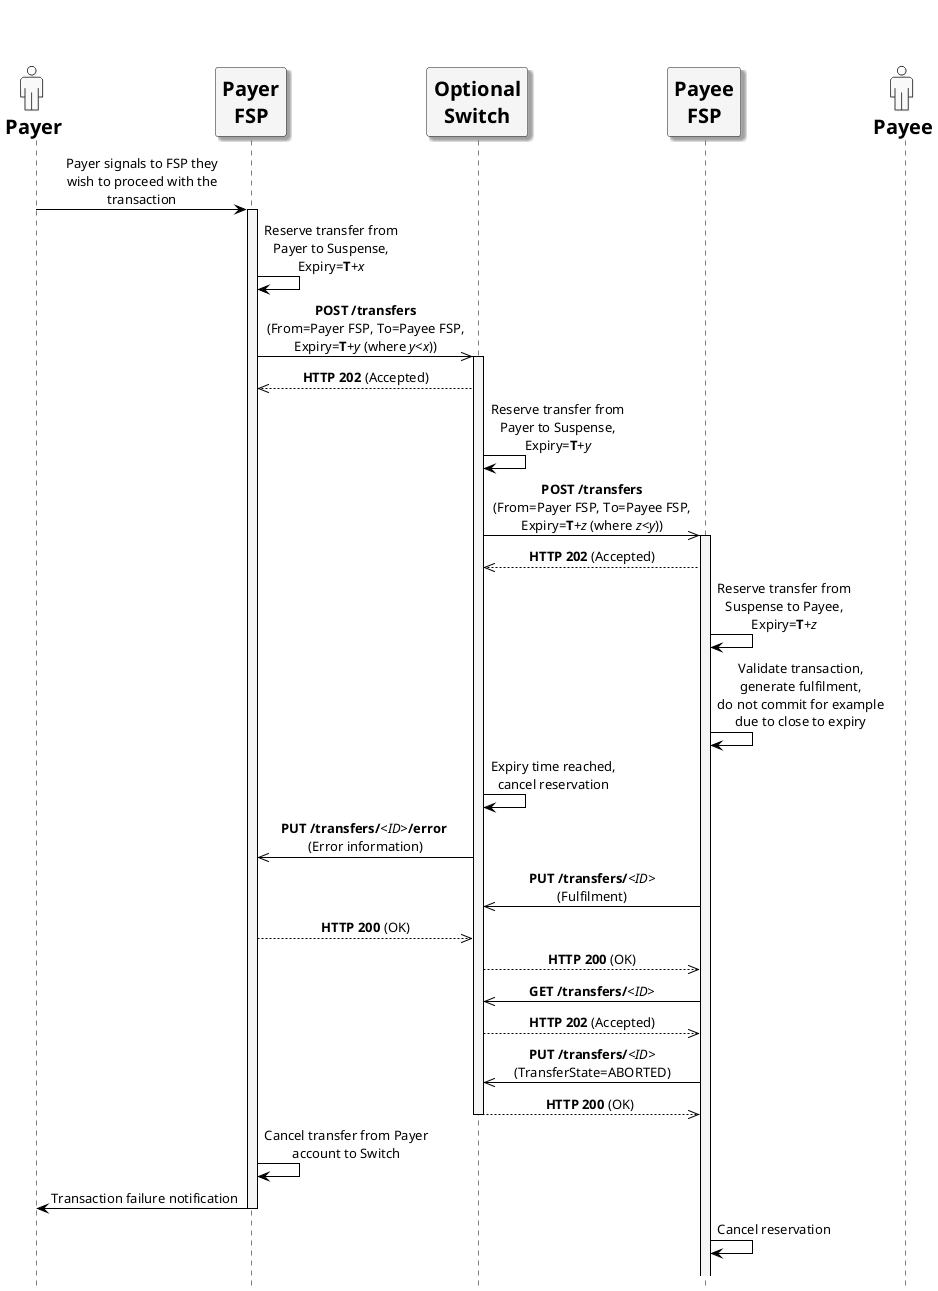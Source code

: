 /'*****
License
--------------
Copyright © 2017 Bill & Melinda Gates Foundation
The Mojaloop files are made available by the Bill & Melinda Gates Foundation under the Apache License, Version 2.0 (the "License") and you may not use these files except in compliance with the License. You may obtain a copy of the License at
http://www.apache.org/licenses/LICENSE-2.0
Unless required by applicable law or agreed to in writing, the Mojaloop files are distributed on an "AS IS" BASIS, WITHOUT WARRANTIES OR CONDITIONS OF ANY KIND, either express or implied. See the License for the specific language governing permissions and limitations under the License.
Contributors
--------------
This is the official list of the Mojaloop project contributors for this file.
Names of the original copyright holders (individuals or organizations)
should be listed with a '*' in the first column. People who have
contributed from an organization can be listed under the organization
that actually holds the copyright for their contributions (see the
Gates Foundation organization for an example). Those individuals should have
their names indented and be marked with a '-'. Email address can be added
optionally within square brackets <email>.
* Gates Foundation
- Name Surname <name.surname@gatesfoundation.com>

* Henk Kodde <henk.kodde@modusbox.com>
--------------
******'/

@startuml

' define actor image
sprite $actor [25x48/16] {
  0000000000010000000000000
  0000000006CAC910000000000
  0000000095101292000000000
  0000000651000119000000000
  0000000B10000018400000000
  0000001A10000016600000000
  0000000B10000017510000000
  000000083100001A210000000
  0000000191000176110000000
  000000003A866A61100000000
  0000000000466211100000000
  0003333333334443333310000
  0088888888888888888892000
  0821111111111111111118200
  8311111111111111111111A00
  A111111111111111111111A20
  A111111111111111111111A20
  A111111111111111111111A20
  A111111111111111111111A20
  A111111111111111111111A20
  A111111111111111111111A20
  A111111111111111111111A20
  A111111111111111111111A20
  A111551111111111138111A20
  A111661111111111139111A20
  A211661111111111139111A20
  A211661111111111139111A20
  A211661111161111139111A20
  A2116611111A2111139111A20
  A2116611111A2111139111A20
  A2116611111A2111139111A20
  A7669611111A211113A666B20
  36669611111A211113A666610
  00016611111A2111139111110
  00006611111A2111139100000
  00006611111A2111139100000
  00006611111A2111139100000
  00006611111A2111139100000
  00006611111A2111139100000
  00006611111A2111139100000
  00006611111A2111139100000
  00006611111A2111139100000
  00006611111A2111139100000
  00006611111A2111139100000
  00006966666B7666679100000
  0000266666666666664100000
  0000000111111111111100000
  0000000000000000000000000
}

' declaring skinparam
skinparam sequenceMessageAlign center
skinparam shadowing false
skinparam defaultFontName Verdana
skinparam monochrome true
skinparam SequenceLifeLineBackgroundColor WhiteSmoke
skinparam SequenceLifeLineBorderColor Black
skinparam ActorFontStyle Bold
skinparam ActorFontSize 20
skinparam ParticipantFontStyle Bold
skinparam ParticipantFontSize 20
skinparam ParticipantBackgroundColor WhiteSmoke
skinparam ArrowColor Black

skinparam actor {
  Bordercolor none
  Backgroundcolor none
  shadowing false
}

skinparam participant {
  shadowing true
}

hide footbox

' declare title
' title Optional additional clearing check where commit in Switch failed

' Actor Keys:
' participant - FSP(Payer/Payee) and Switch
' actor - Payee/Payer

' declare actors
actor "<$actor>\nPayer" as Payer
participant "Payer\nFSP" as PayerFSP
participant "Optional\nSwitch" as Switch
participant "Payee\nFSP" as PayeeFSP
actor "<$actor>\nPayee" as Payee

' start flow
Payer -> PayerFSP: Payer signals to FSP they\nwish to proceed with the\ntransaction
activate PayerFSP
PayerFSP -> PayerFSP: Reserve transfer from\nPayer to Suspense,\nExpiry=**T**+<i>x</i>
PayerFSP ->> Switch: **POST /transfers**\n(From=Payer FSP, To=Payee FSP,\nExpiry=**T**+<i>y</i> (where <i>y</i><<i>x</i>))
activate Switch
PayerFSP <<-- Switch: **HTTP 202** (Accepted)
Switch -> Switch: Reserve transfer from\nPayer to Suspense,\nExpiry=**T**+<i>y</i>
Switch ->> PayeeFSP: **POST /transfers**\n(From=Payer FSP, To=Payee FSP,\nExpiry=**T**+<i>z</i> (where <i>z</i><<i>y</i>))
activate PayeeFSP
Switch <<-- PayeeFSP: **HTTP 202** (Accepted)
PayeeFSP -> PayeeFSP: Reserve transfer from\nSuspense to Payee,\nExpiry=**T**+<i>z</i>
PayeeFSP -> PayeeFSP: Validate transaction,\ngenerate fulfilment,\ndo not commit for example\ndue to close to expiry
Switch -> Switch: Expiry time reached,\ncancel reservation
PayerFSP <<- Switch: **PUT /transfers/**<i><ID></i>**/error** \n(Error information)
Switch <<- PayeeFSP: **PUT /transfers/**<i><ID></i>\n(Fulfilment)
PayerFSP -->> Switch: **HTTP 200** (OK)
Switch -->> PayeeFSP: **HTTP 200** (OK)
Switch <<- PayeeFSP: **GET /transfers/**<i><ID></i>
Switch -->> PayeeFSP: **HTTP 202** (Accepted)
Switch <<- PayeeFSP: **PUT /transfers/**<i><ID></i>\n(TransferState=ABORTED)
Switch -->> PayeeFSP: **HTTP 200** (OK)
deactivate Switch
PayerFSP -> PayerFSP: Cancel transfer from Payer\naccount to Switch
Payer <- PayerFSP: Transaction failure notification
deactivate PayerFSP
PayeeFSP -> PayeeFSP: Cancel reservation
PayerFSP -[hidden]> Switch
deactivate PayerFSP
@enduml
